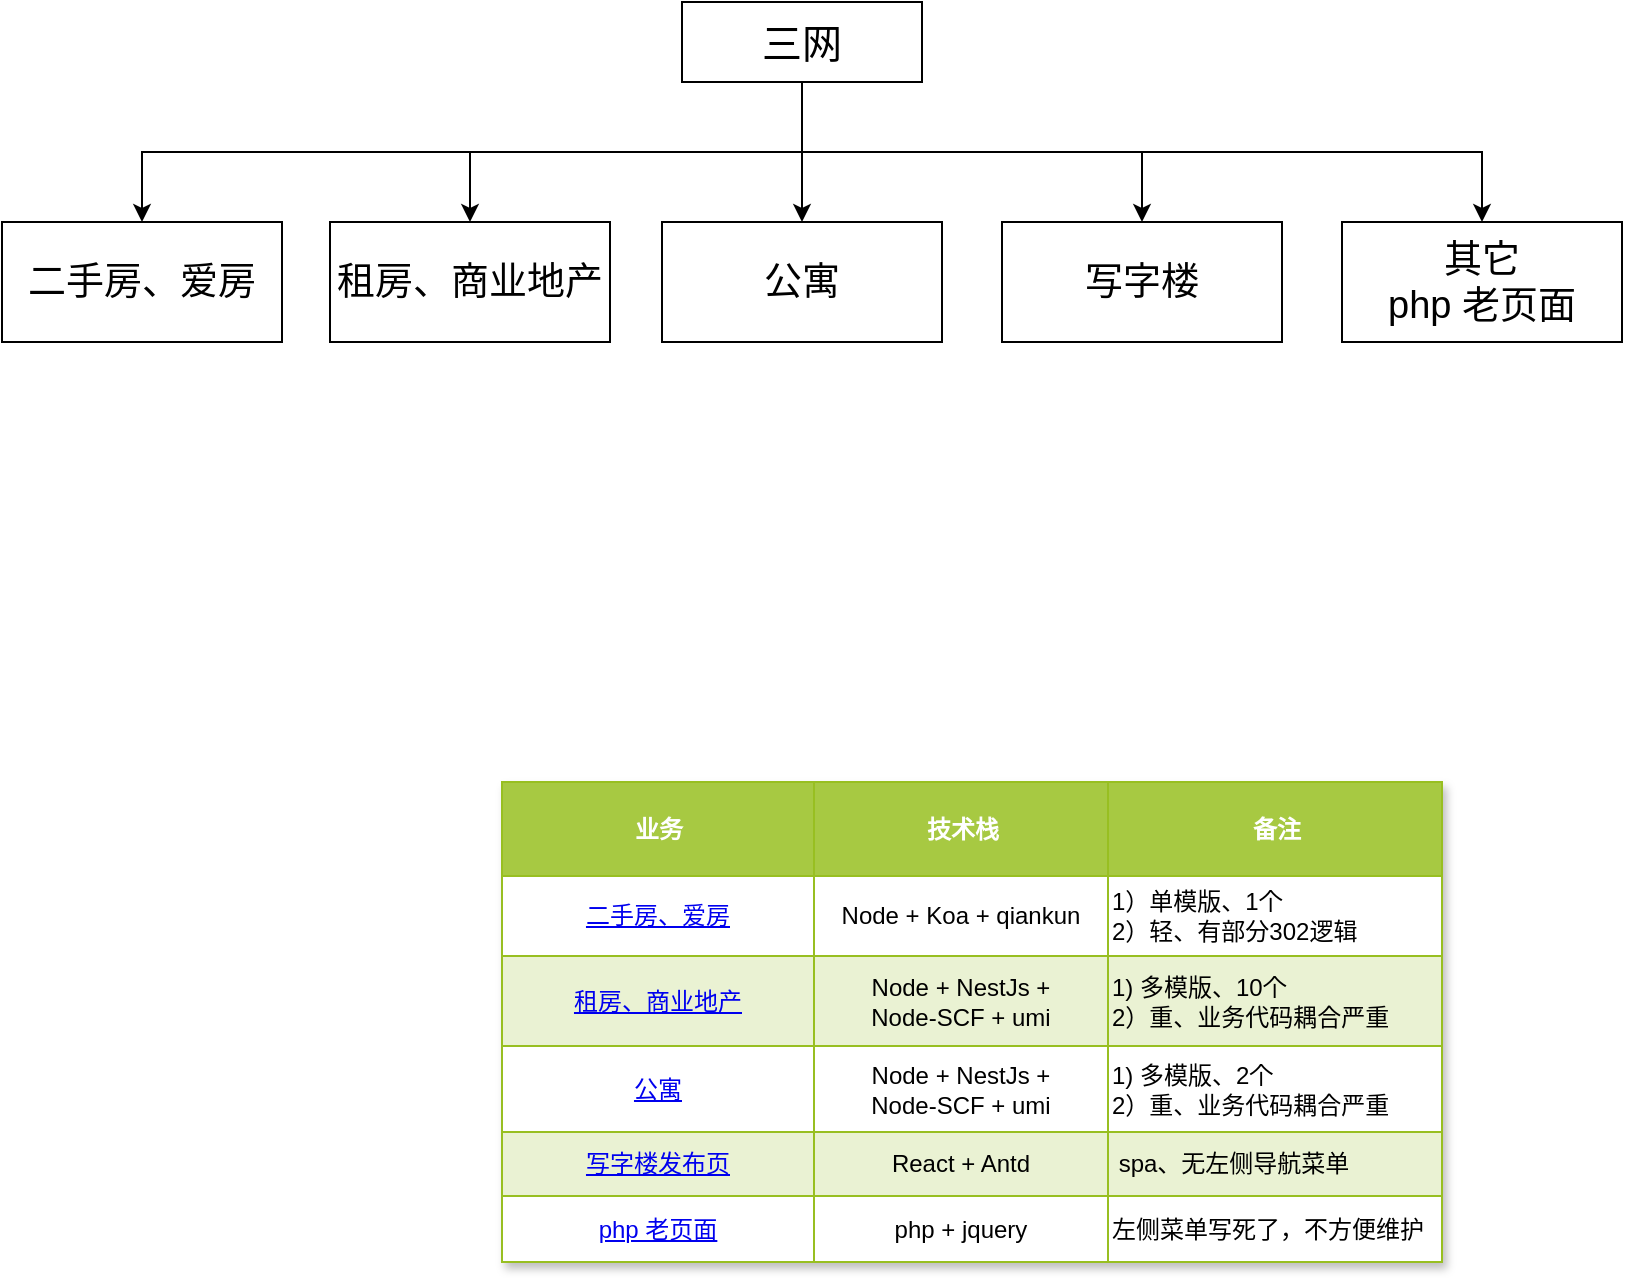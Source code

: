 <mxfile version="21.6.8" type="github">
  <diagram id="prtHgNgQTEPvFCAcTncT" name="Page-1">
    <mxGraphModel dx="1103" dy="668" grid="1" gridSize="10" guides="1" tooltips="1" connect="1" arrows="1" fold="1" page="1" pageScale="1" pageWidth="827" pageHeight="1169" math="0" shadow="0">
      <root>
        <mxCell id="0" />
        <mxCell id="1" parent="0" />
        <mxCell id="BiLRvWoJDc6G_oOxgtWS-15" style="edgeStyle=orthogonalEdgeStyle;rounded=0;orthogonalLoop=1;jettySize=auto;html=1;exitX=0.5;exitY=1;exitDx=0;exitDy=0;entryX=0.5;entryY=0;entryDx=0;entryDy=0;entryPerimeter=0;" edge="1" parent="1" source="BiLRvWoJDc6G_oOxgtWS-7" target="BiLRvWoJDc6G_oOxgtWS-4">
          <mxGeometry relative="1" as="geometry">
            <mxPoint x="110.043" y="180" as="targetPoint" />
          </mxGeometry>
        </mxCell>
        <mxCell id="BiLRvWoJDc6G_oOxgtWS-16" style="edgeStyle=orthogonalEdgeStyle;rounded=0;orthogonalLoop=1;jettySize=auto;html=1;exitX=0.5;exitY=1;exitDx=0;exitDy=0;entryX=0.5;entryY=0;entryDx=0;entryDy=0;" edge="1" parent="1" source="BiLRvWoJDc6G_oOxgtWS-7" target="BiLRvWoJDc6G_oOxgtWS-12">
          <mxGeometry relative="1" as="geometry">
            <mxPoint x="355" y="180" as="targetPoint" />
          </mxGeometry>
        </mxCell>
        <mxCell id="BiLRvWoJDc6G_oOxgtWS-23" style="edgeStyle=orthogonalEdgeStyle;rounded=0;orthogonalLoop=1;jettySize=auto;html=1;entryX=0.5;entryY=0;entryDx=0;entryDy=0;exitX=0.5;exitY=1;exitDx=0;exitDy=0;" edge="1" parent="1" source="BiLRvWoJDc6G_oOxgtWS-7" target="BiLRvWoJDc6G_oOxgtWS-31">
          <mxGeometry relative="1" as="geometry">
            <mxPoint x="675" y="180" as="targetPoint" />
          </mxGeometry>
        </mxCell>
        <mxCell id="BiLRvWoJDc6G_oOxgtWS-30" style="edgeStyle=orthogonalEdgeStyle;rounded=0;orthogonalLoop=1;jettySize=auto;html=1;exitX=0.5;exitY=1;exitDx=0;exitDy=0;entryX=0.5;entryY=0;entryDx=0;entryDy=0;" edge="1" parent="1" source="BiLRvWoJDc6G_oOxgtWS-7" target="BiLRvWoJDc6G_oOxgtWS-32">
          <mxGeometry relative="1" as="geometry">
            <mxPoint x="885.0" y="180" as="targetPoint" />
          </mxGeometry>
        </mxCell>
        <mxCell id="BiLRvWoJDc6G_oOxgtWS-122" style="edgeStyle=orthogonalEdgeStyle;rounded=0;orthogonalLoop=1;jettySize=auto;html=1;entryX=0.5;entryY=0;entryDx=0;entryDy=0;" edge="1" parent="1" target="BiLRvWoJDc6G_oOxgtWS-33">
          <mxGeometry relative="1" as="geometry">
            <mxPoint x="580" y="105" as="sourcePoint" />
            <mxPoint x="920" y="175" as="targetPoint" />
            <Array as="points">
              <mxPoint x="580" y="145" />
              <mxPoint x="920" y="145" />
            </Array>
          </mxGeometry>
        </mxCell>
        <mxCell id="BiLRvWoJDc6G_oOxgtWS-7" value="三网" style="rounded=0;whiteSpace=wrap;html=1;fontSize=20;" vertex="1" parent="1">
          <mxGeometry x="520" y="70" width="120" height="40" as="geometry" />
        </mxCell>
        <UserObject label="&lt;font style=&quot;font-size: 19px;&quot;&gt;租房、商业地产&lt;/font&gt;" treeRoot="1" id="BiLRvWoJDc6G_oOxgtWS-12">
          <mxCell style="whiteSpace=wrap;html=1;align=center;treeFolding=1;treeMoving=1;newEdgeStyle={&quot;edgeStyle&quot;:&quot;elbowEdgeStyle&quot;,&quot;startArrow&quot;:&quot;none&quot;,&quot;endArrow&quot;:&quot;none&quot;};" vertex="1" collapsed="1" parent="1">
            <mxGeometry x="344" y="180" width="140" height="60" as="geometry" />
          </mxCell>
        </UserObject>
        <mxCell id="BiLRvWoJDc6G_oOxgtWS-10" value="" style="edgeStyle=elbowEdgeStyle;elbow=vertical;sourcePerimeterSpacing=0;targetPerimeterSpacing=0;startArrow=none;endArrow=none;rounded=0;curved=0;" edge="1" visible="0" parent="1" source="BiLRvWoJDc6G_oOxgtWS-12" target="BiLRvWoJDc6G_oOxgtWS-13">
          <mxGeometry relative="1" as="geometry" />
        </mxCell>
        <mxCell id="BiLRvWoJDc6G_oOxgtWS-11" value="" style="edgeStyle=elbowEdgeStyle;elbow=vertical;sourcePerimeterSpacing=0;targetPerimeterSpacing=0;startArrow=none;endArrow=none;rounded=0;curved=0;" edge="1" visible="0" parent="1" source="BiLRvWoJDc6G_oOxgtWS-12" target="BiLRvWoJDc6G_oOxgtWS-14">
          <mxGeometry relative="1" as="geometry" />
        </mxCell>
        <mxCell id="BiLRvWoJDc6G_oOxgtWS-13" value="租房：&lt;br&gt;发布、房源库、推广" style="whiteSpace=wrap;html=1;align=center;verticalAlign=middle;treeFolding=1;treeMoving=1;newEdgeStyle={&quot;edgeStyle&quot;:&quot;elbowEdgeStyle&quot;,&quot;startArrow&quot;:&quot;none&quot;,&quot;endArrow&quot;:&quot;none&quot;};" vertex="1" visible="0" parent="1">
          <mxGeometry x="290" y="320" width="110" height="60" as="geometry" />
        </mxCell>
        <mxCell id="BiLRvWoJDc6G_oOxgtWS-14" value="商业地产：&lt;br&gt;发布、房源库、推广、认领" style="whiteSpace=wrap;html=1;align=center;verticalAlign=middle;treeFolding=1;treeMoving=1;newEdgeStyle={&quot;edgeStyle&quot;:&quot;elbowEdgeStyle&quot;,&quot;startArrow&quot;:&quot;none&quot;,&quot;endArrow&quot;:&quot;none&quot;};" vertex="1" visible="0" parent="1">
          <mxGeometry x="420" y="320" width="120" height="60" as="geometry" />
        </mxCell>
        <UserObject label="二手房、爱房" treeRoot="1" id="BiLRvWoJDc6G_oOxgtWS-4">
          <mxCell style="whiteSpace=wrap;html=1;align=center;treeFolding=1;treeMoving=1;newEdgeStyle={&quot;edgeStyle&quot;:&quot;elbowEdgeStyle&quot;,&quot;startArrow&quot;:&quot;none&quot;,&quot;endArrow&quot;:&quot;none&quot;};fontSize=19;" vertex="1" collapsed="1" parent="1">
            <mxGeometry x="180" y="180" width="140" height="60" as="geometry" />
          </mxCell>
        </UserObject>
        <mxCell id="BiLRvWoJDc6G_oOxgtWS-5" value="二手房：&lt;br&gt;发布、房源库、推广、核验、实勘" style="whiteSpace=wrap;html=1;align=center;verticalAlign=middle;treeFolding=1;treeMoving=1;newEdgeStyle={&quot;edgeStyle&quot;:&quot;elbowEdgeStyle&quot;,&quot;startArrow&quot;:&quot;none&quot;,&quot;endArrow&quot;:&quot;none&quot;};" vertex="1" visible="0" parent="1">
          <mxGeometry x="10" y="320" width="110" height="60" as="geometry" />
        </mxCell>
        <mxCell id="BiLRvWoJDc6G_oOxgtWS-6" value="爱房：&lt;br&gt;爱房核验、新房分销" style="whiteSpace=wrap;html=1;align=center;verticalAlign=middle;treeFolding=1;treeMoving=1;newEdgeStyle={&quot;edgeStyle&quot;:&quot;elbowEdgeStyle&quot;,&quot;startArrow&quot;:&quot;none&quot;,&quot;endArrow&quot;:&quot;none&quot;};" vertex="1" visible="0" parent="1">
          <mxGeometry x="140" y="320" width="120" height="60" as="geometry" />
        </mxCell>
        <mxCell id="BiLRvWoJDc6G_oOxgtWS-2" value="" style="edgeStyle=elbowEdgeStyle;elbow=vertical;sourcePerimeterSpacing=0;targetPerimeterSpacing=0;startArrow=none;endArrow=none;rounded=0;curved=0;" edge="1" visible="0" parent="1" source="BiLRvWoJDc6G_oOxgtWS-4" target="BiLRvWoJDc6G_oOxgtWS-5">
          <mxGeometry relative="1" as="geometry" />
        </mxCell>
        <mxCell id="BiLRvWoJDc6G_oOxgtWS-3" value="" style="edgeStyle=elbowEdgeStyle;elbow=vertical;sourcePerimeterSpacing=0;targetPerimeterSpacing=0;startArrow=none;endArrow=none;rounded=0;curved=0;" edge="1" visible="0" parent="1" source="BiLRvWoJDc6G_oOxgtWS-4" target="BiLRvWoJDc6G_oOxgtWS-6">
          <mxGeometry relative="1" as="geometry" />
        </mxCell>
        <UserObject label="公寓&lt;br style=&quot;font-size: 19px;&quot;&gt;" treeRoot="1" id="BiLRvWoJDc6G_oOxgtWS-31">
          <mxCell style="whiteSpace=wrap;html=1;align=center;treeFolding=1;treeMoving=1;newEdgeStyle={&quot;edgeStyle&quot;:&quot;elbowEdgeStyle&quot;,&quot;startArrow&quot;:&quot;none&quot;,&quot;endArrow&quot;:&quot;none&quot;};fontSize=19;" vertex="1" parent="1">
            <mxGeometry x="510" y="180" width="140" height="60" as="geometry" />
          </mxCell>
        </UserObject>
        <mxCell id="BiLRvWoJDc6G_oOxgtWS-37" style="edgeStyle=elbowEdgeStyle;rounded=0;orthogonalLoop=1;jettySize=auto;html=1;startArrow=none;endArrow=none;" edge="1" parent="1" source="BiLRvWoJDc6G_oOxgtWS-32" target="BiLRvWoJDc6G_oOxgtWS-36" visible="0">
          <mxGeometry relative="1" as="geometry" />
        </mxCell>
        <UserObject label="写字楼" treeRoot="1" id="BiLRvWoJDc6G_oOxgtWS-32">
          <mxCell style="whiteSpace=wrap;html=1;align=center;treeFolding=1;treeMoving=1;newEdgeStyle={&quot;edgeStyle&quot;:&quot;elbowEdgeStyle&quot;,&quot;startArrow&quot;:&quot;none&quot;,&quot;endArrow&quot;:&quot;none&quot;};fontSize=19;" vertex="1" collapsed="1" parent="1">
            <mxGeometry x="680" y="180" width="140" height="60" as="geometry" />
          </mxCell>
        </UserObject>
        <mxCell id="BiLRvWoJDc6G_oOxgtWS-96" style="edgeStyle=elbowEdgeStyle;rounded=0;orthogonalLoop=1;jettySize=auto;html=1;startArrow=none;endArrow=none;" edge="1" parent="1" source="BiLRvWoJDc6G_oOxgtWS-33" target="BiLRvWoJDc6G_oOxgtWS-95" visible="0">
          <mxGeometry relative="1" as="geometry" />
        </mxCell>
        <UserObject label="其它&lt;br style=&quot;font-size: 19px;&quot;&gt;php 老页面" treeRoot="1" id="BiLRvWoJDc6G_oOxgtWS-33">
          <mxCell style="whiteSpace=wrap;html=1;align=center;treeFolding=1;treeMoving=1;newEdgeStyle={&quot;edgeStyle&quot;:&quot;elbowEdgeStyle&quot;,&quot;startArrow&quot;:&quot;none&quot;,&quot;endArrow&quot;:&quot;none&quot;};fontSize=19;" vertex="1" collapsed="1" parent="1">
            <mxGeometry x="850" y="180" width="140" height="60" as="geometry" />
          </mxCell>
        </UserObject>
        <mxCell id="BiLRvWoJDc6G_oOxgtWS-36" value="发布页" style="whiteSpace=wrap;html=1;align=center;verticalAlign=middle;treeFolding=1;treeMoving=1;newEdgeStyle={&quot;edgeStyle&quot;:&quot;elbowEdgeStyle&quot;,&quot;startArrow&quot;:&quot;none&quot;,&quot;endArrow&quot;:&quot;none&quot;};" vertex="1" visible="0" parent="1">
          <mxGeometry x="827" y="320" width="110" height="60" as="geometry" />
        </mxCell>
        <mxCell id="BiLRvWoJDc6G_oOxgtWS-52" value="Assets" style="childLayout=tableLayout;recursiveResize=0;strokeColor=#98BF21;fillColor=#A7C942;shadow=1;align=left;" vertex="1" parent="1">
          <mxGeometry x="430" y="460" width="470" height="240" as="geometry" />
        </mxCell>
        <mxCell id="BiLRvWoJDc6G_oOxgtWS-53" style="shape=tableRow;horizontal=0;startSize=0;swimlaneHead=0;swimlaneBody=0;top=0;left=0;bottom=0;right=0;dropTarget=0;collapsible=0;recursiveResize=0;expand=0;fontStyle=0;strokeColor=inherit;fillColor=#ffffff;" vertex="1" parent="BiLRvWoJDc6G_oOxgtWS-52">
          <mxGeometry width="470" height="47" as="geometry" />
        </mxCell>
        <mxCell id="BiLRvWoJDc6G_oOxgtWS-54" value="业务" style="connectable=0;recursiveResize=0;strokeColor=inherit;fillColor=#A7C942;align=center;fontStyle=1;fontColor=#FFFFFF;html=1;" vertex="1" parent="BiLRvWoJDc6G_oOxgtWS-53">
          <mxGeometry width="156" height="47" as="geometry">
            <mxRectangle width="156" height="47" as="alternateBounds" />
          </mxGeometry>
        </mxCell>
        <mxCell id="BiLRvWoJDc6G_oOxgtWS-55" value="技术栈" style="connectable=0;recursiveResize=0;strokeColor=inherit;fillColor=#A7C942;align=center;fontStyle=1;fontColor=#FFFFFF;html=1;" vertex="1" parent="BiLRvWoJDc6G_oOxgtWS-53">
          <mxGeometry x="156" width="147" height="47" as="geometry">
            <mxRectangle width="147" height="47" as="alternateBounds" />
          </mxGeometry>
        </mxCell>
        <mxCell id="BiLRvWoJDc6G_oOxgtWS-56" value="备注" style="connectable=0;recursiveResize=0;strokeColor=inherit;fillColor=#A7C942;align=center;fontStyle=1;fontColor=#FFFFFF;html=1;" vertex="1" parent="BiLRvWoJDc6G_oOxgtWS-53">
          <mxGeometry x="303" width="167" height="47" as="geometry">
            <mxRectangle width="167" height="47" as="alternateBounds" />
          </mxGeometry>
        </mxCell>
        <mxCell id="BiLRvWoJDc6G_oOxgtWS-57" value="" style="shape=tableRow;horizontal=0;startSize=0;swimlaneHead=0;swimlaneBody=0;top=0;left=0;bottom=0;right=0;dropTarget=0;collapsible=0;recursiveResize=0;expand=0;fontStyle=0;strokeColor=inherit;fillColor=#ffffff;" vertex="1" parent="BiLRvWoJDc6G_oOxgtWS-52">
          <mxGeometry y="47" width="470" height="40" as="geometry" />
        </mxCell>
        <mxCell id="BiLRvWoJDc6G_oOxgtWS-58" value="&lt;p data-pm-slice=&quot;1 1 [&amp;quot;table&amp;quot;,{&amp;quot;mid&amp;quot;:&amp;quot;sYexcHJhH_Qoe0wlfUT4P&amp;quot;,&amp;quot;style&amp;quot;:0,&amp;quot;dataid&amp;quot;:1,&amp;quot;isWideTable&amp;quot;:true},&amp;quot;tableRow&amp;quot;,{&amp;quot;mid&amp;quot;:null},&amp;quot;tableCell&amp;quot;,{&amp;quot;style&amp;quot;:&amp;quot;&amp;quot;,&amp;quot;colspan&amp;quot;:1,&amp;quot;rowspan&amp;quot;:1,&amp;quot;align&amp;quot;:0,&amp;quot;width&amp;quot;:0,&amp;quot;colwidth&amp;quot;:[144],&amp;quot;verticalAlign&amp;quot;:null,&amp;quot;backgroundColor&amp;quot;:&amp;quot;&amp;quot;,&amp;quot;mid&amp;quot;:null}]&quot; style=&quot;text-align: left&quot;&gt;&lt;a target=&quot;_blank&quot; id=&quot;0&quot; href=&quot;https://igit.58corp.com/_fe/ershoufang/micro-front-end/broker-main&quot; class=&quot;custom-link&quot;&gt;二手房、爱房&lt;/a&gt;&lt;/p&gt;" style="connectable=0;recursiveResize=0;strokeColor=inherit;fillColor=inherit;align=center;whiteSpace=wrap;html=1;" vertex="1" parent="BiLRvWoJDc6G_oOxgtWS-57">
          <mxGeometry width="156" height="40" as="geometry">
            <mxRectangle width="156" height="40" as="alternateBounds" />
          </mxGeometry>
        </mxCell>
        <mxCell id="BiLRvWoJDc6G_oOxgtWS-59" value="Node + Koa + qiankun" style="connectable=0;recursiveResize=0;strokeColor=inherit;fillColor=inherit;align=center;whiteSpace=wrap;html=1;" vertex="1" parent="BiLRvWoJDc6G_oOxgtWS-57">
          <mxGeometry x="156" width="147" height="40" as="geometry">
            <mxRectangle width="147" height="40" as="alternateBounds" />
          </mxGeometry>
        </mxCell>
        <mxCell id="BiLRvWoJDc6G_oOxgtWS-60" value="&lt;div style=&quot;font-size: 12px;&quot;&gt;1）单模版、1个&lt;/div&gt;&lt;div style=&quot;font-size: 12px;&quot;&gt;2）轻、有部分302逻辑&lt;/div&gt;" style="connectable=0;recursiveResize=0;strokeColor=inherit;fillColor=inherit;align=left;whiteSpace=wrap;html=1;fontSize=12;" vertex="1" parent="BiLRvWoJDc6G_oOxgtWS-57">
          <mxGeometry x="303" width="167" height="40" as="geometry">
            <mxRectangle width="167" height="40" as="alternateBounds" />
          </mxGeometry>
        </mxCell>
        <mxCell id="BiLRvWoJDc6G_oOxgtWS-61" value="" style="shape=tableRow;horizontal=0;startSize=0;swimlaneHead=0;swimlaneBody=0;top=0;left=0;bottom=0;right=0;dropTarget=0;collapsible=0;recursiveResize=0;expand=0;fontStyle=1;strokeColor=inherit;fillColor=#EAF2D3;" vertex="1" parent="BiLRvWoJDc6G_oOxgtWS-52">
          <mxGeometry y="87" width="470" height="45" as="geometry" />
        </mxCell>
        <mxCell id="BiLRvWoJDc6G_oOxgtWS-62" value="&lt;p data-pm-slice=&quot;1 1 [&amp;quot;table&amp;quot;,{&amp;quot;mid&amp;quot;:&amp;quot;sYexcHJhH_Qoe0wlfUT4P&amp;quot;,&amp;quot;style&amp;quot;:0,&amp;quot;dataid&amp;quot;:1,&amp;quot;isWideTable&amp;quot;:true},&amp;quot;tableRow&amp;quot;,{&amp;quot;mid&amp;quot;:null},&amp;quot;tableCell&amp;quot;,{&amp;quot;style&amp;quot;:&amp;quot;&amp;quot;,&amp;quot;colspan&amp;quot;:1,&amp;quot;rowspan&amp;quot;:1,&amp;quot;align&amp;quot;:0,&amp;quot;width&amp;quot;:180.667,&amp;quot;colwidth&amp;quot;:[144],&amp;quot;verticalAlign&amp;quot;:null,&amp;quot;backgroundColor&amp;quot;:&amp;quot;&amp;quot;,&amp;quot;mid&amp;quot;:null}]&quot; class=&quot;paragraph text-align-type-left&quot; style=&quot;text-align: left&quot;&gt;&lt;a target=&quot;_blank&quot; id=&quot;0&quot; href=&quot;https://igit.58corp.com/fangfe/vip-broker&quot; class=&quot;custom-link&quot;&gt;租房、商业地产&lt;/a&gt;&lt;/p&gt;" style="connectable=0;recursiveResize=0;strokeColor=inherit;fillColor=inherit;whiteSpace=wrap;html=1;" vertex="1" parent="BiLRvWoJDc6G_oOxgtWS-61">
          <mxGeometry width="156" height="45" as="geometry">
            <mxRectangle width="156" height="45" as="alternateBounds" />
          </mxGeometry>
        </mxCell>
        <mxCell id="BiLRvWoJDc6G_oOxgtWS-63" value="Node + NestJs + &lt;br&gt;Node-SCF + umi" style="connectable=0;recursiveResize=0;strokeColor=inherit;fillColor=inherit;whiteSpace=wrap;html=1;" vertex="1" parent="BiLRvWoJDc6G_oOxgtWS-61">
          <mxGeometry x="156" width="147" height="45" as="geometry">
            <mxRectangle width="147" height="45" as="alternateBounds" />
          </mxGeometry>
        </mxCell>
        <mxCell id="BiLRvWoJDc6G_oOxgtWS-64" value="&lt;div&gt;1) 多模版、10个&lt;/div&gt;&lt;div&gt;2）重、业务代码耦合严重&lt;/div&gt;" style="connectable=0;recursiveResize=0;strokeColor=inherit;fillColor=inherit;whiteSpace=wrap;html=1;align=left;" vertex="1" parent="BiLRvWoJDc6G_oOxgtWS-61">
          <mxGeometry x="303" width="167" height="45" as="geometry">
            <mxRectangle width="167" height="45" as="alternateBounds" />
          </mxGeometry>
        </mxCell>
        <mxCell id="BiLRvWoJDc6G_oOxgtWS-65" value="" style="shape=tableRow;horizontal=0;startSize=0;swimlaneHead=0;swimlaneBody=0;top=0;left=0;bottom=0;right=0;dropTarget=0;collapsible=0;recursiveResize=0;expand=0;fontStyle=0;strokeColor=inherit;fillColor=#ffffff;" vertex="1" parent="BiLRvWoJDc6G_oOxgtWS-52">
          <mxGeometry y="132" width="470" height="43" as="geometry" />
        </mxCell>
        <mxCell id="BiLRvWoJDc6G_oOxgtWS-66" value="&lt;p data-pm-slice=&quot;1 1 [&amp;quot;table&amp;quot;,{&amp;quot;mid&amp;quot;:&amp;quot;sYexcHJhH_Qoe0wlfUT4P&amp;quot;,&amp;quot;style&amp;quot;:0,&amp;quot;dataid&amp;quot;:1,&amp;quot;isWideTable&amp;quot;:true},&amp;quot;tableRow&amp;quot;,{&amp;quot;mid&amp;quot;:null},&amp;quot;tableCell&amp;quot;,{&amp;quot;style&amp;quot;:&amp;quot;&amp;quot;,&amp;quot;colspan&amp;quot;:1,&amp;quot;rowspan&amp;quot;:1,&amp;quot;align&amp;quot;:0,&amp;quot;width&amp;quot;:0,&amp;quot;colwidth&amp;quot;:[144],&amp;quot;verticalAlign&amp;quot;:null,&amp;quot;backgroundColor&amp;quot;:&amp;quot;&amp;quot;,&amp;quot;mid&amp;quot;:null}]&quot; style=&quot;text-align: left&quot;&gt;&lt;a target=&quot;_blank&quot; id=&quot;0&quot; href=&quot;https://igit.58corp.com/fangfe/vip-gongyu-node-publish&quot; class=&quot;custom-link&quot;&gt;公寓&lt;/a&gt;&lt;/p&gt;" style="connectable=0;recursiveResize=0;strokeColor=inherit;fillColor=inherit;fontStyle=0;align=center;whiteSpace=wrap;html=1;" vertex="1" parent="BiLRvWoJDc6G_oOxgtWS-65">
          <mxGeometry width="156" height="43" as="geometry">
            <mxRectangle width="156" height="43" as="alternateBounds" />
          </mxGeometry>
        </mxCell>
        <mxCell id="BiLRvWoJDc6G_oOxgtWS-67" value="Node + NestJs + &lt;br&gt;Node-SCF + umi" style="connectable=0;recursiveResize=0;strokeColor=inherit;fillColor=inherit;fontStyle=0;align=center;whiteSpace=wrap;html=1;" vertex="1" parent="BiLRvWoJDc6G_oOxgtWS-65">
          <mxGeometry x="156" width="147" height="43" as="geometry">
            <mxRectangle width="147" height="43" as="alternateBounds" />
          </mxGeometry>
        </mxCell>
        <mxCell id="BiLRvWoJDc6G_oOxgtWS-68" value="&lt;div&gt;1) 多模版、2个&lt;/div&gt;&lt;div&gt;2）重、业务代码耦合严重&lt;/div&gt;" style="connectable=0;recursiveResize=0;strokeColor=inherit;fillColor=inherit;fontStyle=0;align=left;whiteSpace=wrap;html=1;" vertex="1" parent="BiLRvWoJDc6G_oOxgtWS-65">
          <mxGeometry x="303" width="167" height="43" as="geometry">
            <mxRectangle width="167" height="43" as="alternateBounds" />
          </mxGeometry>
        </mxCell>
        <mxCell id="BiLRvWoJDc6G_oOxgtWS-69" value="" style="shape=tableRow;horizontal=0;startSize=0;swimlaneHead=0;swimlaneBody=0;top=0;left=0;bottom=0;right=0;dropTarget=0;collapsible=0;recursiveResize=0;expand=0;fontStyle=1;strokeColor=inherit;fillColor=#EAF2D3;" vertex="1" parent="BiLRvWoJDc6G_oOxgtWS-52">
          <mxGeometry y="175" width="470" height="32" as="geometry" />
        </mxCell>
        <mxCell id="BiLRvWoJDc6G_oOxgtWS-70" value="&lt;p data-pm-slice=&quot;1 1 [&amp;quot;table&amp;quot;,{&amp;quot;mid&amp;quot;:&amp;quot;sYexcHJhH_Qoe0wlfUT4P&amp;quot;,&amp;quot;style&amp;quot;:0,&amp;quot;dataid&amp;quot;:1,&amp;quot;isWideTable&amp;quot;:true},&amp;quot;tableRow&amp;quot;,{&amp;quot;mid&amp;quot;:null},&amp;quot;tableCell&amp;quot;,{&amp;quot;style&amp;quot;:&amp;quot;&amp;quot;,&amp;quot;colspan&amp;quot;:1,&amp;quot;rowspan&amp;quot;:1,&amp;quot;align&amp;quot;:0,&amp;quot;width&amp;quot;:0,&amp;quot;colwidth&amp;quot;:[144],&amp;quot;verticalAlign&amp;quot;:null,&amp;quot;backgroundColor&amp;quot;:&amp;quot;&amp;quot;,&amp;quot;mid&amp;quot;:null}]&quot; style=&quot;text-align: left&quot;&gt;&lt;a target=&quot;_blank&quot; id=&quot;0&quot; href=&quot;https://vip.anjuke.com/sydcpublish/xzlPublish?from=manage&quot; class=&quot;custom-link&quot;&gt;写字楼发布页&lt;/a&gt;&lt;/p&gt;" style="connectable=0;recursiveResize=0;strokeColor=inherit;fillColor=inherit;whiteSpace=wrap;html=1;" vertex="1" parent="BiLRvWoJDc6G_oOxgtWS-69">
          <mxGeometry width="156" height="32" as="geometry">
            <mxRectangle width="156" height="32" as="alternateBounds" />
          </mxGeometry>
        </mxCell>
        <mxCell id="BiLRvWoJDc6G_oOxgtWS-71" value="React + Antd" style="connectable=0;recursiveResize=0;strokeColor=inherit;fillColor=inherit;whiteSpace=wrap;html=1;" vertex="1" parent="BiLRvWoJDc6G_oOxgtWS-69">
          <mxGeometry x="156" width="147" height="32" as="geometry">
            <mxRectangle width="147" height="32" as="alternateBounds" />
          </mxGeometry>
        </mxCell>
        <mxCell id="BiLRvWoJDc6G_oOxgtWS-72" value="&amp;nbsp;spa、无左侧导航菜单" style="connectable=0;recursiveResize=0;strokeColor=inherit;fillColor=inherit;whiteSpace=wrap;html=1;align=left;" vertex="1" parent="BiLRvWoJDc6G_oOxgtWS-69">
          <mxGeometry x="303" width="167" height="32" as="geometry">
            <mxRectangle width="167" height="32" as="alternateBounds" />
          </mxGeometry>
        </mxCell>
        <mxCell id="BiLRvWoJDc6G_oOxgtWS-101" value="" style="shape=tableRow;horizontal=0;startSize=0;swimlaneHead=0;swimlaneBody=0;top=0;left=0;bottom=0;right=0;dropTarget=0;collapsible=0;recursiveResize=0;expand=0;fontStyle=1;strokeColor=inherit;fillColor=#EAF2D3;" vertex="1" parent="BiLRvWoJDc6G_oOxgtWS-52">
          <mxGeometry y="207" width="470" height="33" as="geometry" />
        </mxCell>
        <mxCell id="BiLRvWoJDc6G_oOxgtWS-102" value="&lt;p data-pm-slice=&quot;1 1 [&amp;quot;table&amp;quot;,{&amp;quot;mid&amp;quot;:&amp;quot;sYexcHJhH_Qoe0wlfUT4P&amp;quot;,&amp;quot;style&amp;quot;:0,&amp;quot;dataid&amp;quot;:1,&amp;quot;isWideTable&amp;quot;:true},&amp;quot;tableRow&amp;quot;,{&amp;quot;mid&amp;quot;:null},&amp;quot;tableCell&amp;quot;,{&amp;quot;style&amp;quot;:&amp;quot;&amp;quot;,&amp;quot;colspan&amp;quot;:1,&amp;quot;rowspan&amp;quot;:1,&amp;quot;align&amp;quot;:0,&amp;quot;width&amp;quot;:180.667,&amp;quot;colwidth&amp;quot;:[144],&amp;quot;verticalAlign&amp;quot;:null,&amp;quot;backgroundColor&amp;quot;:&amp;quot;&amp;quot;,&amp;quot;mid&amp;quot;:null}]&quot; style=&quot;text-align: left&quot;&gt;&lt;a target=&quot;_blank&quot; id=&quot;0&quot; href=&quot;https://igit.58corp.com/_broker-php/ajk-broker&quot; class=&quot;custom-link&quot;&gt;php 老页面&lt;/a&gt;&lt;/p&gt;" style="connectable=0;recursiveResize=0;whiteSpace=wrap;html=1;strokeColor=#98BF21;" vertex="1" parent="BiLRvWoJDc6G_oOxgtWS-101">
          <mxGeometry width="156" height="33" as="geometry">
            <mxRectangle width="156" height="33" as="alternateBounds" />
          </mxGeometry>
        </mxCell>
        <mxCell id="BiLRvWoJDc6G_oOxgtWS-103" value="php + jquery" style="connectable=0;recursiveResize=0;whiteSpace=wrap;html=1;strokeColor=#98BF21;" vertex="1" parent="BiLRvWoJDc6G_oOxgtWS-101">
          <mxGeometry x="156" width="147" height="33" as="geometry">
            <mxRectangle width="147" height="33" as="alternateBounds" />
          </mxGeometry>
        </mxCell>
        <mxCell id="BiLRvWoJDc6G_oOxgtWS-104" value="左侧菜单写死了，不方便维护" style="connectable=0;recursiveResize=0;whiteSpace=wrap;html=1;align=left;strokeColor=#98BF21;" vertex="1" parent="BiLRvWoJDc6G_oOxgtWS-101">
          <mxGeometry x="303" width="167" height="33" as="geometry">
            <mxRectangle width="167" height="33" as="alternateBounds" />
          </mxGeometry>
        </mxCell>
        <mxCell id="BiLRvWoJDc6G_oOxgtWS-95" value="二手房、商业地产、首页、账号等" style="whiteSpace=wrap;html=1;align=center;verticalAlign=middle;treeFolding=1;treeMoving=1;newEdgeStyle={&quot;edgeStyle&quot;:&quot;elbowEdgeStyle&quot;,&quot;startArrow&quot;:&quot;none&quot;,&quot;endArrow&quot;:&quot;none&quot;};" vertex="1" visible="0" parent="1">
          <mxGeometry x="915" y="320" width="110" height="60" as="geometry" />
        </mxCell>
      </root>
    </mxGraphModel>
  </diagram>
</mxfile>
